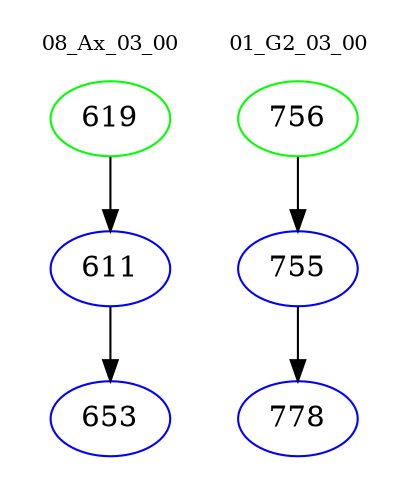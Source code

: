 digraph{
subgraph cluster_0 {
color = white
label = "08_Ax_03_00";
fontsize=10;
T0_619 [label="619", color="green"]
T0_619 -> T0_611 [color="black"]
T0_611 [label="611", color="blue"]
T0_611 -> T0_653 [color="black"]
T0_653 [label="653", color="blue"]
}
subgraph cluster_1 {
color = white
label = "01_G2_03_00";
fontsize=10;
T1_756 [label="756", color="green"]
T1_756 -> T1_755 [color="black"]
T1_755 [label="755", color="blue"]
T1_755 -> T1_778 [color="black"]
T1_778 [label="778", color="blue"]
}
}
